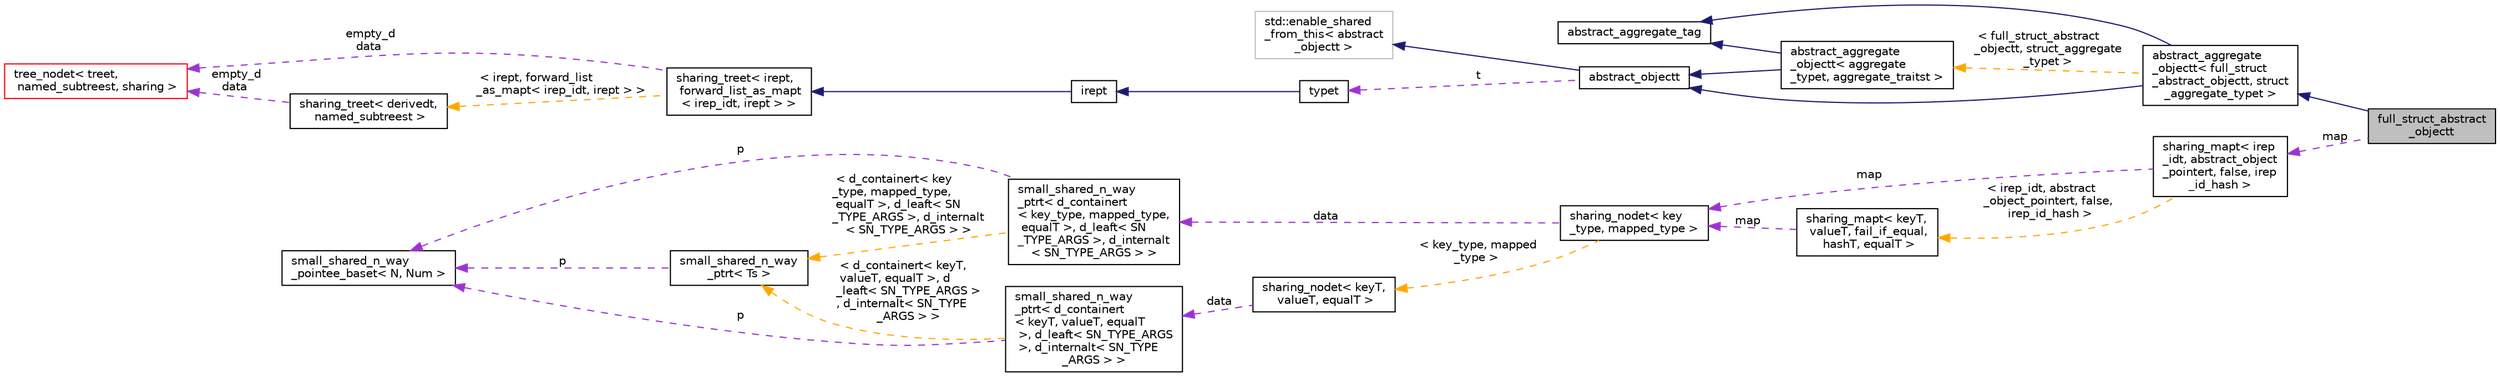digraph "full_struct_abstract_objectt"
{
 // LATEX_PDF_SIZE
  bgcolor="transparent";
  edge [fontname="Helvetica",fontsize="10",labelfontname="Helvetica",labelfontsize="10"];
  node [fontname="Helvetica",fontsize="10",shape=record];
  rankdir="LR";
  Node1 [label="full_struct_abstract\l_objectt",height=0.2,width=0.4,color="black", fillcolor="grey75", style="filled", fontcolor="black",tooltip=" "];
  Node2 -> Node1 [dir="back",color="midnightblue",fontsize="10",style="solid",fontname="Helvetica"];
  Node2 [label="abstract_aggregate\l_objectt\< full_struct\l_abstract_objectt, struct\l_aggregate_typet \>",height=0.2,width=0.4,color="black",URL="$classabstract__aggregate__objectt.html",tooltip=" "];
  Node3 -> Node2 [dir="back",color="midnightblue",fontsize="10",style="solid",fontname="Helvetica"];
  Node3 [label="abstract_objectt",height=0.2,width=0.4,color="black",URL="$classabstract__objectt.html",tooltip=" "];
  Node4 -> Node3 [dir="back",color="midnightblue",fontsize="10",style="solid",fontname="Helvetica"];
  Node4 [label="std::enable_shared\l_from_this\< abstract\l_objectt \>",height=0.2,width=0.4,color="grey75",tooltip=" "];
  Node5 -> Node3 [dir="back",color="darkorchid3",fontsize="10",style="dashed",label=" t" ,fontname="Helvetica"];
  Node5 [label="typet",height=0.2,width=0.4,color="black",URL="$classtypet.html",tooltip="The type of an expression, extends irept."];
  Node6 -> Node5 [dir="back",color="midnightblue",fontsize="10",style="solid",fontname="Helvetica"];
  Node6 [label="irept",height=0.2,width=0.4,color="black",URL="$classirept.html",tooltip="There are a large number of kinds of tree structured or tree-like data in CPROVER."];
  Node7 -> Node6 [dir="back",color="midnightblue",fontsize="10",style="solid",fontname="Helvetica"];
  Node7 [label="sharing_treet\< irept,\l forward_list_as_mapt\l\< irep_idt, irept \> \>",height=0.2,width=0.4,color="black",URL="$classsharing__treet.html",tooltip=" "];
  Node8 -> Node7 [dir="back",color="darkorchid3",fontsize="10",style="dashed",label=" empty_d\ndata" ,fontname="Helvetica"];
  Node8 [label="tree_nodet\< treet,\l named_subtreest, sharing \>",height=0.2,width=0.4,color="red",URL="$classtree__nodet.html",tooltip="A node with data in a tree, it contains:"];
  Node14 -> Node7 [dir="back",color="orange",fontsize="10",style="dashed",label=" \< irept, forward_list\l_as_mapt\< irep_idt, irept \> \>" ,fontname="Helvetica"];
  Node14 [label="sharing_treet\< derivedt,\l named_subtreest \>",height=0.2,width=0.4,color="black",URL="$classsharing__treet.html",tooltip="Base class for tree-like data structures with sharing."];
  Node8 -> Node14 [dir="back",color="darkorchid3",fontsize="10",style="dashed",label=" empty_d\ndata" ,fontname="Helvetica"];
  Node15 -> Node2 [dir="back",color="midnightblue",fontsize="10",style="solid",fontname="Helvetica"];
  Node15 [label="abstract_aggregate_tag",height=0.2,width=0.4,color="black",URL="$classabstract__aggregate__tag.html",tooltip=" "];
  Node16 -> Node2 [dir="back",color="orange",fontsize="10",style="dashed",label=" \< full_struct_abstract\l_objectt, struct_aggregate\l_typet \>" ,fontname="Helvetica"];
  Node16 [label="abstract_aggregate\l_objectt\< aggregate\l_typet, aggregate_traitst \>",height=0.2,width=0.4,color="black",URL="$classabstract__aggregate__objectt.html",tooltip=" "];
  Node3 -> Node16 [dir="back",color="midnightblue",fontsize="10",style="solid",fontname="Helvetica"];
  Node15 -> Node16 [dir="back",color="midnightblue",fontsize="10",style="solid",fontname="Helvetica"];
  Node17 -> Node1 [dir="back",color="darkorchid3",fontsize="10",style="dashed",label=" map" ,fontname="Helvetica"];
  Node17 [label="sharing_mapt\< irep\l_idt, abstract_object\l_pointert, false, irep\l_id_hash \>",height=0.2,width=0.4,color="black",URL="$classsharing__mapt.html",tooltip=" "];
  Node18 -> Node17 [dir="back",color="darkorchid3",fontsize="10",style="dashed",label=" map" ,fontname="Helvetica"];
  Node18 [label="sharing_nodet\< key\l_type, mapped_type \>",height=0.2,width=0.4,color="black",URL="$classsharing__nodet.html",tooltip=" "];
  Node19 -> Node18 [dir="back",color="darkorchid3",fontsize="10",style="dashed",label=" data" ,fontname="Helvetica"];
  Node19 [label="small_shared_n_way\l_ptrt\< d_containert\l\< key_type, mapped_type,\l equalT \>, d_leaft\< SN\l_TYPE_ARGS \>, d_internalt\l\< SN_TYPE_ARGS \> \>",height=0.2,width=0.4,color="black",URL="$classsmall__shared__n__way__ptrt.html",tooltip=" "];
  Node20 -> Node19 [dir="back",color="darkorchid3",fontsize="10",style="dashed",label=" p" ,fontname="Helvetica"];
  Node20 [label="small_shared_n_way\l_pointee_baset\< N, Num \>",height=0.2,width=0.4,color="black",URL="$classsmall__shared__n__way__pointee__baset.html",tooltip=" "];
  Node21 -> Node19 [dir="back",color="orange",fontsize="10",style="dashed",label=" \< d_containert\< key\l_type, mapped_type,\l equalT \>, d_leaft\< SN\l_TYPE_ARGS \>, d_internalt\l\< SN_TYPE_ARGS \> \>" ,fontname="Helvetica"];
  Node21 [label="small_shared_n_way\l_ptrt\< Ts \>",height=0.2,width=0.4,color="black",URL="$classsmall__shared__n__way__ptrt.html",tooltip="This class is similar to small_shared_ptrt and boost's intrusive_ptr."];
  Node20 -> Node21 [dir="back",color="darkorchid3",fontsize="10",style="dashed",label=" p" ,fontname="Helvetica"];
  Node22 -> Node18 [dir="back",color="orange",fontsize="10",style="dashed",label=" \< key_type, mapped\l_type \>" ,fontname="Helvetica"];
  Node22 [label="sharing_nodet\< keyT,\l valueT, equalT \>",height=0.2,width=0.4,color="black",URL="$classsharing__nodet.html",tooltip=" "];
  Node23 -> Node22 [dir="back",color="darkorchid3",fontsize="10",style="dashed",label=" data" ,fontname="Helvetica"];
  Node23 [label="small_shared_n_way\l_ptrt\< d_containert\l\< keyT, valueT, equalT\l \>, d_leaft\< SN_TYPE_ARGS\l \>, d_internalt\< SN_TYPE\l_ARGS \> \>",height=0.2,width=0.4,color="black",URL="$classsmall__shared__n__way__ptrt.html",tooltip=" "];
  Node20 -> Node23 [dir="back",color="darkorchid3",fontsize="10",style="dashed",label=" p" ,fontname="Helvetica"];
  Node21 -> Node23 [dir="back",color="orange",fontsize="10",style="dashed",label=" \< d_containert\< keyT,\l valueT, equalT \>, d\l_leaft\< SN_TYPE_ARGS \>\l, d_internalt\< SN_TYPE\l_ARGS \> \>" ,fontname="Helvetica"];
  Node24 -> Node17 [dir="back",color="orange",fontsize="10",style="dashed",label=" \< irep_idt, abstract\l_object_pointert, false,\l irep_id_hash \>" ,fontname="Helvetica"];
  Node24 [label="sharing_mapt\< keyT,\l valueT, fail_if_equal,\l hashT, equalT \>",height=0.2,width=0.4,color="black",URL="$classsharing__mapt.html",tooltip="A map implemented as a tree where subtrees can be shared between different maps."];
  Node18 -> Node24 [dir="back",color="darkorchid3",fontsize="10",style="dashed",label=" map" ,fontname="Helvetica"];
}
